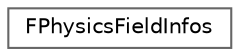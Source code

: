 digraph "Graphical Class Hierarchy"
{
 // INTERACTIVE_SVG=YES
 // LATEX_PDF_SIZE
  bgcolor="transparent";
  edge [fontname=Helvetica,fontsize=10,labelfontname=Helvetica,labelfontsize=10];
  node [fontname=Helvetica,fontsize=10,shape=box,height=0.2,width=0.4];
  rankdir="LR";
  Node0 [id="Node000000",label="FPhysicsFieldInfos",height=0.2,width=0.4,color="grey40", fillcolor="white", style="filled",URL="$d5/d5a/structFPhysicsFieldInfos.html",tooltip=" "];
}
